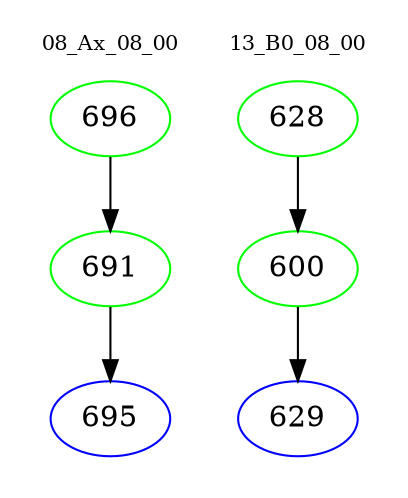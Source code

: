 digraph{
subgraph cluster_0 {
color = white
label = "08_Ax_08_00";
fontsize=10;
T0_696 [label="696", color="green"]
T0_696 -> T0_691 [color="black"]
T0_691 [label="691", color="green"]
T0_691 -> T0_695 [color="black"]
T0_695 [label="695", color="blue"]
}
subgraph cluster_1 {
color = white
label = "13_B0_08_00";
fontsize=10;
T1_628 [label="628", color="green"]
T1_628 -> T1_600 [color="black"]
T1_600 [label="600", color="green"]
T1_600 -> T1_629 [color="black"]
T1_629 [label="629", color="blue"]
}
}
